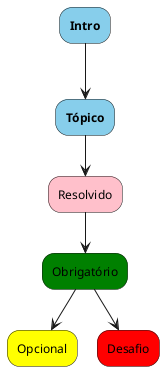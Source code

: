 @startuml flow
"**Intro**"#skyblue -down-> [ ]"**Tópico**" #skyblue
"**Tópico**"--> "Resolvido" #pink
"Resolvido"--> "Obrigatório" #green
"Obrigatório"--> "Opcional" #yellow
"Obrigatório"--> "Desafio" #red
@enduml